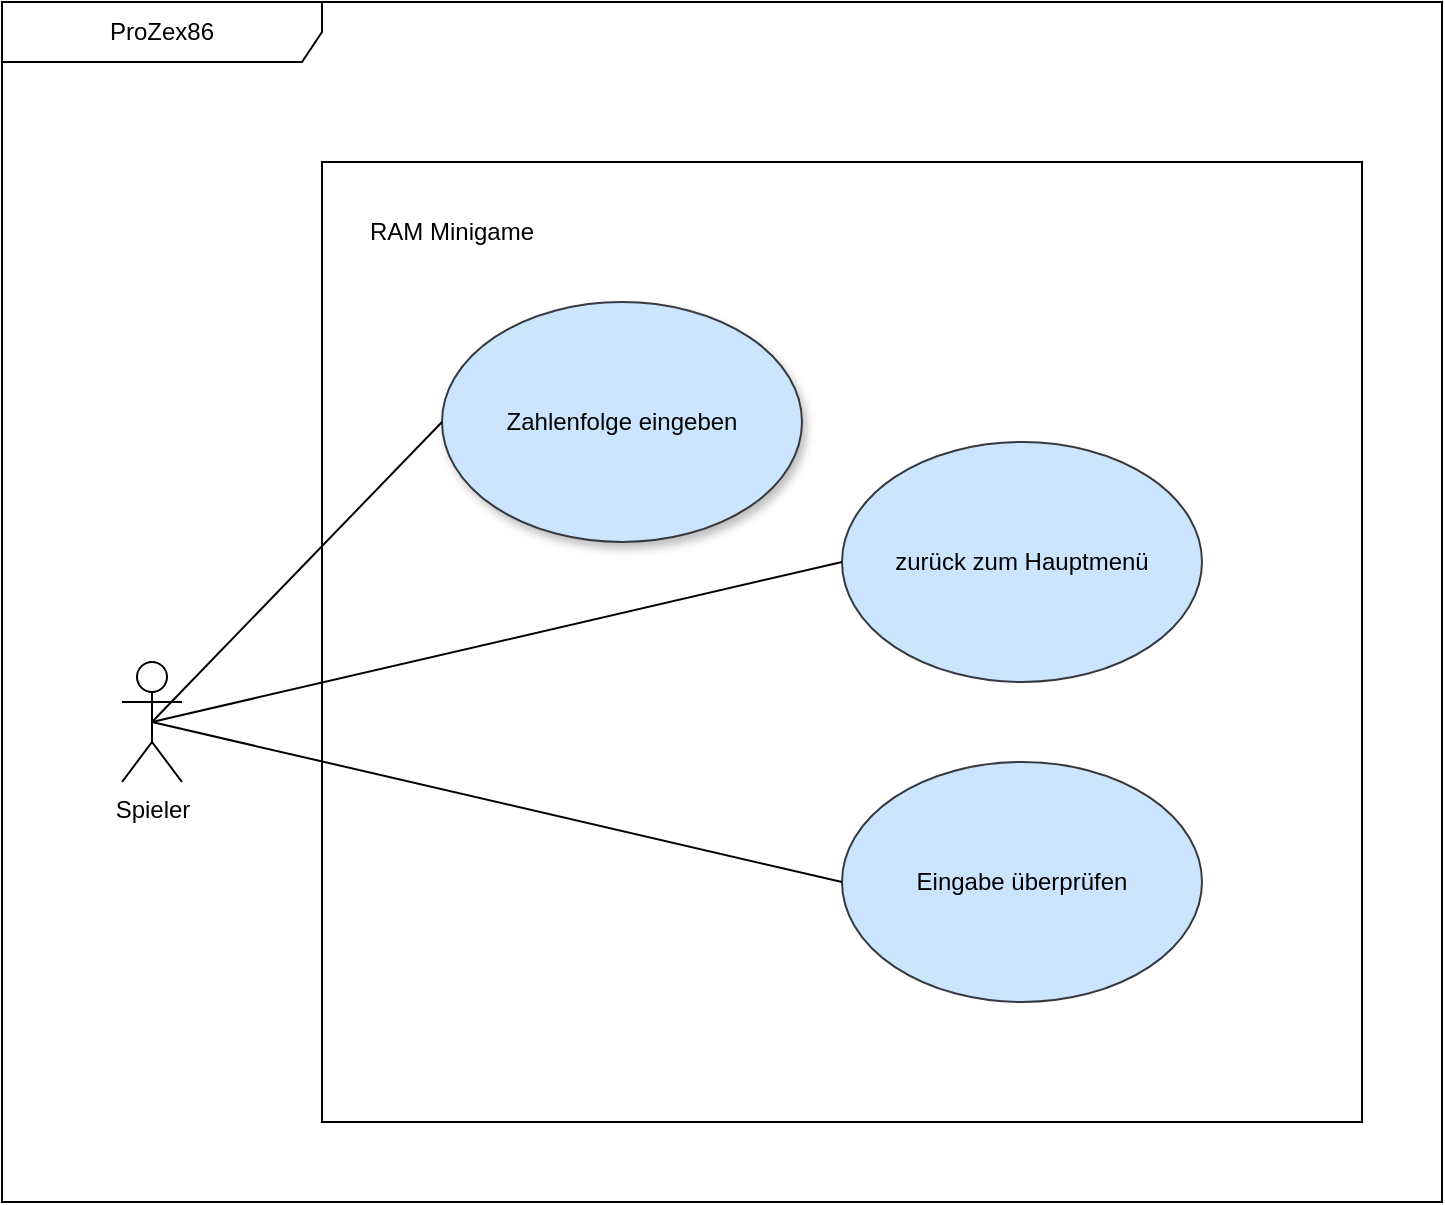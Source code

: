 <mxfile version="22.1.2" type="device">
  <diagram name="Page-1" id="_r3kl1-koKx7acnaHpwo">
    <mxGraphModel dx="892" dy="671" grid="1" gridSize="10" guides="1" tooltips="1" connect="1" arrows="1" fold="1" page="1" pageScale="1" pageWidth="827" pageHeight="1169" math="0" shadow="0">
      <root>
        <mxCell id="0" />
        <mxCell id="1" parent="0" />
        <mxCell id="9PtLLyBmGjVVanR9wFyo-1" value="ProZex86" style="shape=umlFrame;whiteSpace=wrap;html=1;pointerEvents=0;recursiveResize=0;container=1;collapsible=0;width=160;" vertex="1" parent="1">
          <mxGeometry x="40" y="40" width="720" height="600" as="geometry" />
        </mxCell>
        <mxCell id="9PtLLyBmGjVVanR9wFyo-2" value="Spieler" style="shape=umlActor;verticalLabelPosition=bottom;verticalAlign=top;html=1;" vertex="1" parent="9PtLLyBmGjVVanR9wFyo-1">
          <mxGeometry x="60" y="330" width="30" height="60" as="geometry" />
        </mxCell>
        <mxCell id="9PtLLyBmGjVVanR9wFyo-5" value="" style="rounded=0;whiteSpace=wrap;html=1;" vertex="1" parent="9PtLLyBmGjVVanR9wFyo-1">
          <mxGeometry x="160" y="80" width="520" height="480" as="geometry" />
        </mxCell>
        <mxCell id="9PtLLyBmGjVVanR9wFyo-11" value="" style="shape=ellipse;container=1;horizontal=1;horizontalStack=0;resizeParent=1;resizeParentMax=0;resizeLast=0;html=1;dashed=0;collapsible=0;shadow=1;fillColor=#cce5ff;strokeColor=#36393d;" vertex="1" parent="9PtLLyBmGjVVanR9wFyo-1">
          <mxGeometry x="220" y="150" width="180" height="120" as="geometry" />
        </mxCell>
        <mxCell id="9PtLLyBmGjVVanR9wFyo-12" value="Zahlenfolge eingeben" style="html=1;strokeColor=none;fillColor=none;align=center;verticalAlign=middle;rotatable=0;whiteSpace=wrap;" vertex="1" parent="9PtLLyBmGjVVanR9wFyo-11">
          <mxGeometry y="45" width="180" height="30" as="geometry" />
        </mxCell>
        <mxCell id="9PtLLyBmGjVVanR9wFyo-14" style="rounded=0;orthogonalLoop=1;jettySize=auto;html=1;entryX=0.5;entryY=0.5;entryDx=0;entryDy=0;entryPerimeter=0;exitX=0;exitY=0.5;exitDx=0;exitDy=0;endArrow=none;endFill=0;" edge="1" parent="9PtLLyBmGjVVanR9wFyo-1" source="9PtLLyBmGjVVanR9wFyo-12" target="9PtLLyBmGjVVanR9wFyo-2">
          <mxGeometry relative="1" as="geometry" />
        </mxCell>
        <mxCell id="9PtLLyBmGjVVanR9wFyo-16" value="" style="shape=ellipse;container=1;horizontal=1;horizontalStack=0;resizeParent=1;resizeParentMax=0;resizeLast=0;html=1;dashed=0;collapsible=0;fillColor=#cce5ff;strokeColor=#36393d;" vertex="1" parent="9PtLLyBmGjVVanR9wFyo-1">
          <mxGeometry x="420" y="380" width="180" height="120" as="geometry" />
        </mxCell>
        <mxCell id="9PtLLyBmGjVVanR9wFyo-17" value="Eingabe überprüfen" style="html=1;strokeColor=none;fillColor=none;align=center;verticalAlign=middle;rotatable=0;whiteSpace=wrap;" vertex="1" parent="9PtLLyBmGjVVanR9wFyo-16">
          <mxGeometry y="45" width="180" height="30" as="geometry" />
        </mxCell>
        <mxCell id="9PtLLyBmGjVVanR9wFyo-19" style="rounded=0;orthogonalLoop=1;jettySize=auto;html=1;entryX=0.5;entryY=0.5;entryDx=0;entryDy=0;entryPerimeter=0;exitX=0;exitY=0.5;exitDx=0;exitDy=0;endArrow=none;endFill=0;" edge="1" parent="9PtLLyBmGjVVanR9wFyo-1" source="9PtLLyBmGjVVanR9wFyo-17" target="9PtLLyBmGjVVanR9wFyo-2">
          <mxGeometry relative="1" as="geometry" />
        </mxCell>
        <mxCell id="9PtLLyBmGjVVanR9wFyo-6" value="" style="shape=ellipse;container=1;horizontal=1;horizontalStack=0;resizeParent=1;resizeParentMax=0;resizeLast=0;html=1;dashed=0;collapsible=0;fillColor=#cce5ff;strokeColor=#36393d;" vertex="1" parent="9PtLLyBmGjVVanR9wFyo-1">
          <mxGeometry x="420" y="220" width="180" height="120" as="geometry" />
        </mxCell>
        <mxCell id="9PtLLyBmGjVVanR9wFyo-7" value="zurück zum Hauptmenü" style="html=1;strokeColor=none;fillColor=none;align=center;verticalAlign=middle;rotatable=0;whiteSpace=wrap;" vertex="1" parent="9PtLLyBmGjVVanR9wFyo-6">
          <mxGeometry y="45" width="180" height="30" as="geometry" />
        </mxCell>
        <mxCell id="9PtLLyBmGjVVanR9wFyo-15" style="orthogonalLoop=1;jettySize=auto;html=1;entryX=0.5;entryY=0.5;entryDx=0;entryDy=0;entryPerimeter=0;rounded=0;exitX=0;exitY=0.5;exitDx=0;exitDy=0;endArrow=none;endFill=0;" edge="1" parent="9PtLLyBmGjVVanR9wFyo-1" source="9PtLLyBmGjVVanR9wFyo-7" target="9PtLLyBmGjVVanR9wFyo-2">
          <mxGeometry relative="1" as="geometry" />
        </mxCell>
        <mxCell id="9PtLLyBmGjVVanR9wFyo-28" value="RAM Minigame" style="text;html=1;strokeColor=none;fillColor=none;align=center;verticalAlign=middle;whiteSpace=wrap;rounded=0;" vertex="1" parent="9PtLLyBmGjVVanR9wFyo-1">
          <mxGeometry x="180" y="100" width="90" height="30" as="geometry" />
        </mxCell>
      </root>
    </mxGraphModel>
  </diagram>
</mxfile>
